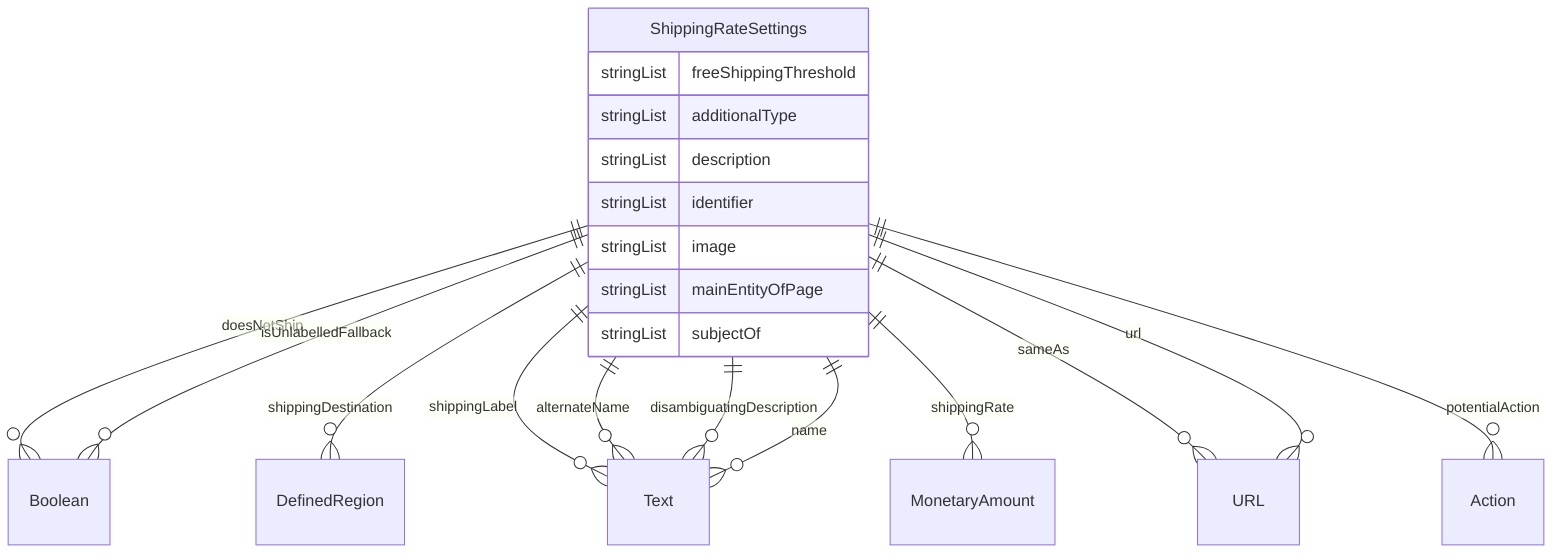 erDiagram
ShippingRateSettings {
    stringList freeShippingThreshold  
    stringList additionalType  
    stringList description  
    stringList identifier  
    stringList image  
    stringList mainEntityOfPage  
    stringList subjectOf  
}

ShippingRateSettings ||--}o Boolean : "doesNotShip"
ShippingRateSettings ||--}o Boolean : "isUnlabelledFallback"
ShippingRateSettings ||--}o DefinedRegion : "shippingDestination"
ShippingRateSettings ||--}o Text : "shippingLabel"
ShippingRateSettings ||--}o MonetaryAmount : "shippingRate"
ShippingRateSettings ||--}o Text : "alternateName"
ShippingRateSettings ||--}o Text : "disambiguatingDescription"
ShippingRateSettings ||--}o Text : "name"
ShippingRateSettings ||--}o URL : "sameAs"
ShippingRateSettings ||--}o Action : "potentialAction"
ShippingRateSettings ||--}o URL : "url"